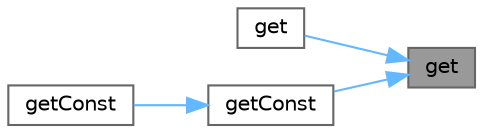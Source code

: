 digraph "get"
{
 // LATEX_PDF_SIZE
  bgcolor="transparent";
  edge [fontname=Helvetica,fontsize=10,labelfontname=Helvetica,labelfontsize=10];
  node [fontname=Helvetica,fontsize=10,shape=box,height=0.2,width=0.4];
  rankdir="RL";
  Node1 [id="Node000001",label="get",height=0.2,width=0.4,color="gray40", fillcolor="grey60", style="filled", fontcolor="black",tooltip="Retrieve an instance or throw if no instance is found."];
  Node1 -> Node2 [id="edge1_Node000001_Node000002",dir="back",color="steelblue1",style="solid",tooltip=" "];
  Node2 [id="Node000002",label="get",height=0.2,width=0.4,color="grey40", fillcolor="white", style="filled",URL="$classmexplus_1_1_session.html#aaba178c1fad6ad22dbe0628b3e1b4158",tooltip=" "];
  Node1 -> Node3 [id="edge2_Node000001_Node000003",dir="back",color="steelblue1",style="solid",tooltip=" "];
  Node3 [id="Node000003",label="getConst",height=0.2,width=0.4,color="grey40", fillcolor="white", style="filled",URL="$classmexplus_1_1_session.html#af0d1eb8b1ac95165f9e23f6916c17838",tooltip="Retrieve a const instance or throw if no instance is found."];
  Node3 -> Node4 [id="edge3_Node000003_Node000004",dir="back",color="steelblue1",style="solid",tooltip=" "];
  Node4 [id="Node000004",label="getConst",height=0.2,width=0.4,color="grey40", fillcolor="white", style="filled",URL="$classmexplus_1_1_session.html#a5cf5ea57ebee5c76f566527b093050ad",tooltip=" "];
}
